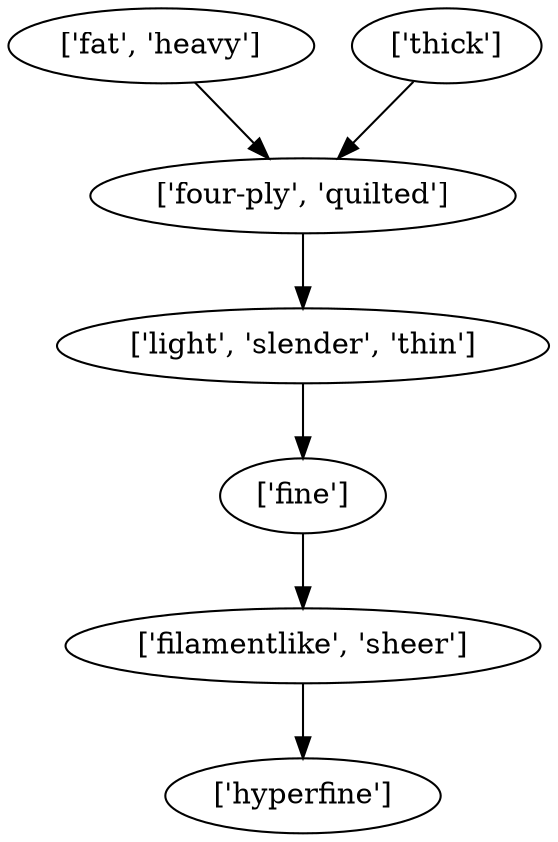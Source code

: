 strict digraph  {
	"['fat', 'heavy']" -> "['four-ply', 'quilted']";
	"['four-ply', 'quilted']" -> "['light', 'slender', 'thin']";
	"['light', 'slender', 'thin']" -> "['fine']";
	"['fine']" -> "['filamentlike', 'sheer']";
	"['filamentlike', 'sheer']" -> "['hyperfine']";
	"['thick']" -> "['four-ply', 'quilted']";
}
